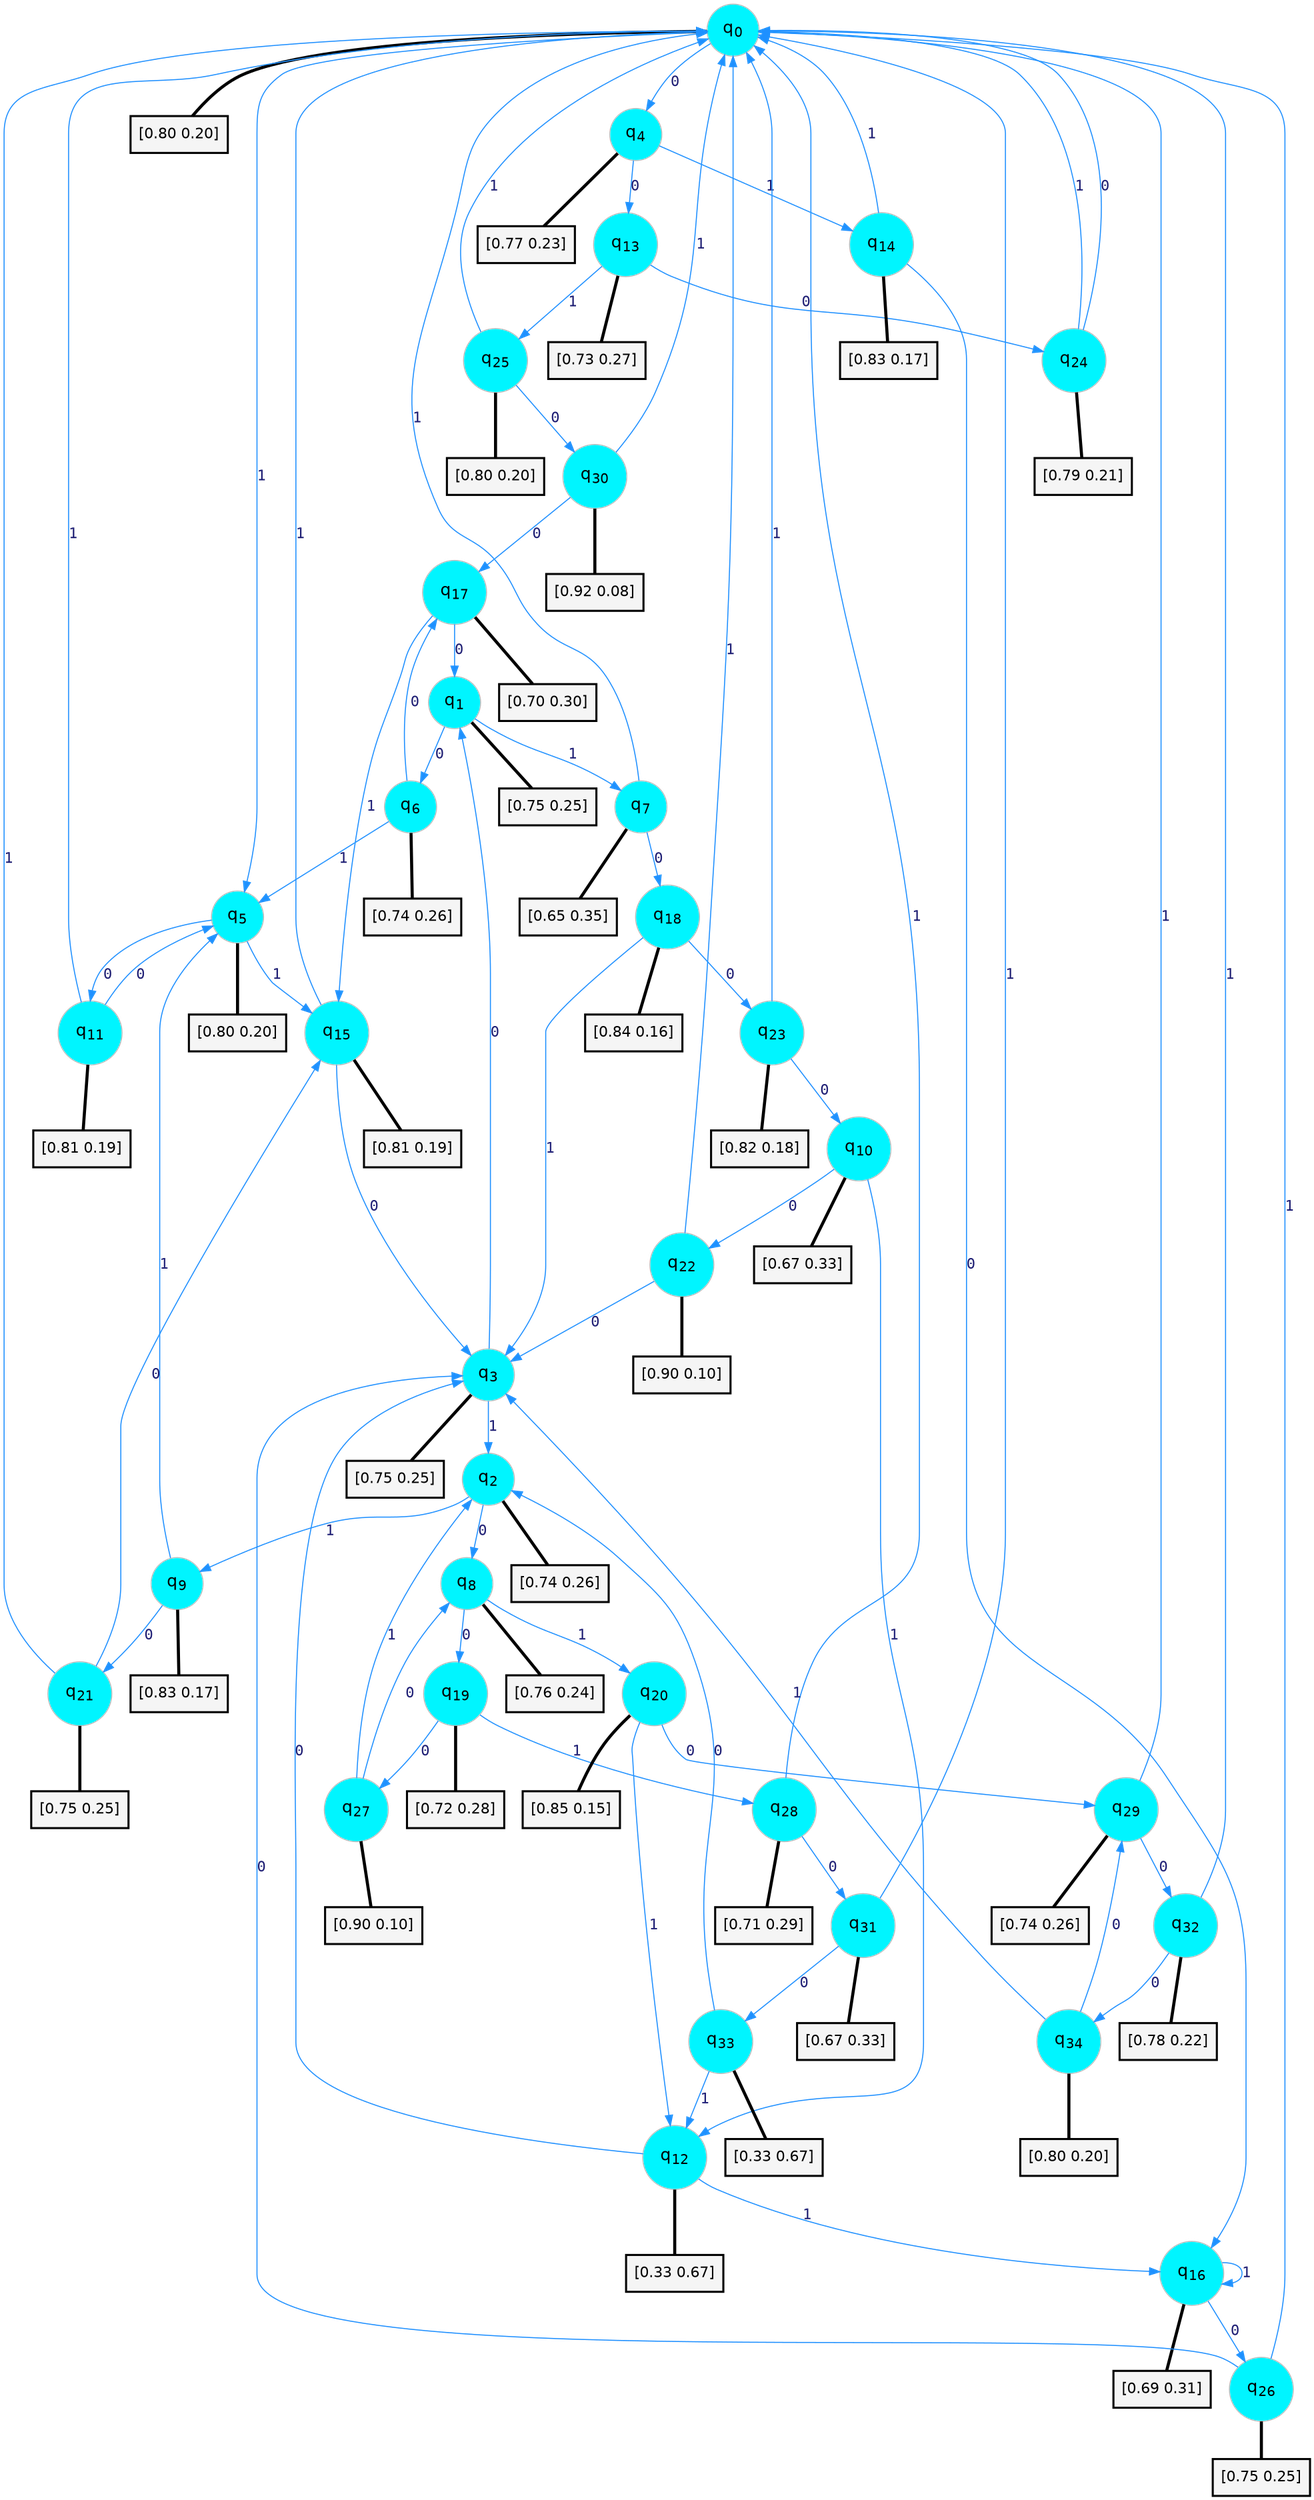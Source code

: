 digraph G {
graph [
bgcolor=transparent, dpi=300, rankdir=TD, size="40,25"];
node [
color=gray, fillcolor=turquoise1, fontcolor=black, fontname=Helvetica, fontsize=16, fontweight=bold, shape=circle, style=filled];
edge [
arrowsize=1, color=dodgerblue1, fontcolor=midnightblue, fontname=courier, fontweight=bold, penwidth=1, style=solid, weight=20];
0[label=<q<SUB>0</SUB>>];
1[label=<q<SUB>1</SUB>>];
2[label=<q<SUB>2</SUB>>];
3[label=<q<SUB>3</SUB>>];
4[label=<q<SUB>4</SUB>>];
5[label=<q<SUB>5</SUB>>];
6[label=<q<SUB>6</SUB>>];
7[label=<q<SUB>7</SUB>>];
8[label=<q<SUB>8</SUB>>];
9[label=<q<SUB>9</SUB>>];
10[label=<q<SUB>10</SUB>>];
11[label=<q<SUB>11</SUB>>];
12[label=<q<SUB>12</SUB>>];
13[label=<q<SUB>13</SUB>>];
14[label=<q<SUB>14</SUB>>];
15[label=<q<SUB>15</SUB>>];
16[label=<q<SUB>16</SUB>>];
17[label=<q<SUB>17</SUB>>];
18[label=<q<SUB>18</SUB>>];
19[label=<q<SUB>19</SUB>>];
20[label=<q<SUB>20</SUB>>];
21[label=<q<SUB>21</SUB>>];
22[label=<q<SUB>22</SUB>>];
23[label=<q<SUB>23</SUB>>];
24[label=<q<SUB>24</SUB>>];
25[label=<q<SUB>25</SUB>>];
26[label=<q<SUB>26</SUB>>];
27[label=<q<SUB>27</SUB>>];
28[label=<q<SUB>28</SUB>>];
29[label=<q<SUB>29</SUB>>];
30[label=<q<SUB>30</SUB>>];
31[label=<q<SUB>31</SUB>>];
32[label=<q<SUB>32</SUB>>];
33[label=<q<SUB>33</SUB>>];
34[label=<q<SUB>34</SUB>>];
35[label="[0.80 0.20]", shape=box,fontcolor=black, fontname=Helvetica, fontsize=14, penwidth=2, fillcolor=whitesmoke,color=black];
36[label="[0.75 0.25]", shape=box,fontcolor=black, fontname=Helvetica, fontsize=14, penwidth=2, fillcolor=whitesmoke,color=black];
37[label="[0.74 0.26]", shape=box,fontcolor=black, fontname=Helvetica, fontsize=14, penwidth=2, fillcolor=whitesmoke,color=black];
38[label="[0.75 0.25]", shape=box,fontcolor=black, fontname=Helvetica, fontsize=14, penwidth=2, fillcolor=whitesmoke,color=black];
39[label="[0.77 0.23]", shape=box,fontcolor=black, fontname=Helvetica, fontsize=14, penwidth=2, fillcolor=whitesmoke,color=black];
40[label="[0.80 0.20]", shape=box,fontcolor=black, fontname=Helvetica, fontsize=14, penwidth=2, fillcolor=whitesmoke,color=black];
41[label="[0.74 0.26]", shape=box,fontcolor=black, fontname=Helvetica, fontsize=14, penwidth=2, fillcolor=whitesmoke,color=black];
42[label="[0.65 0.35]", shape=box,fontcolor=black, fontname=Helvetica, fontsize=14, penwidth=2, fillcolor=whitesmoke,color=black];
43[label="[0.76 0.24]", shape=box,fontcolor=black, fontname=Helvetica, fontsize=14, penwidth=2, fillcolor=whitesmoke,color=black];
44[label="[0.83 0.17]", shape=box,fontcolor=black, fontname=Helvetica, fontsize=14, penwidth=2, fillcolor=whitesmoke,color=black];
45[label="[0.67 0.33]", shape=box,fontcolor=black, fontname=Helvetica, fontsize=14, penwidth=2, fillcolor=whitesmoke,color=black];
46[label="[0.81 0.19]", shape=box,fontcolor=black, fontname=Helvetica, fontsize=14, penwidth=2, fillcolor=whitesmoke,color=black];
47[label="[0.33 0.67]", shape=box,fontcolor=black, fontname=Helvetica, fontsize=14, penwidth=2, fillcolor=whitesmoke,color=black];
48[label="[0.73 0.27]", shape=box,fontcolor=black, fontname=Helvetica, fontsize=14, penwidth=2, fillcolor=whitesmoke,color=black];
49[label="[0.83 0.17]", shape=box,fontcolor=black, fontname=Helvetica, fontsize=14, penwidth=2, fillcolor=whitesmoke,color=black];
50[label="[0.81 0.19]", shape=box,fontcolor=black, fontname=Helvetica, fontsize=14, penwidth=2, fillcolor=whitesmoke,color=black];
51[label="[0.69 0.31]", shape=box,fontcolor=black, fontname=Helvetica, fontsize=14, penwidth=2, fillcolor=whitesmoke,color=black];
52[label="[0.70 0.30]", shape=box,fontcolor=black, fontname=Helvetica, fontsize=14, penwidth=2, fillcolor=whitesmoke,color=black];
53[label="[0.84 0.16]", shape=box,fontcolor=black, fontname=Helvetica, fontsize=14, penwidth=2, fillcolor=whitesmoke,color=black];
54[label="[0.72 0.28]", shape=box,fontcolor=black, fontname=Helvetica, fontsize=14, penwidth=2, fillcolor=whitesmoke,color=black];
55[label="[0.85 0.15]", shape=box,fontcolor=black, fontname=Helvetica, fontsize=14, penwidth=2, fillcolor=whitesmoke,color=black];
56[label="[0.75 0.25]", shape=box,fontcolor=black, fontname=Helvetica, fontsize=14, penwidth=2, fillcolor=whitesmoke,color=black];
57[label="[0.90 0.10]", shape=box,fontcolor=black, fontname=Helvetica, fontsize=14, penwidth=2, fillcolor=whitesmoke,color=black];
58[label="[0.82 0.18]", shape=box,fontcolor=black, fontname=Helvetica, fontsize=14, penwidth=2, fillcolor=whitesmoke,color=black];
59[label="[0.79 0.21]", shape=box,fontcolor=black, fontname=Helvetica, fontsize=14, penwidth=2, fillcolor=whitesmoke,color=black];
60[label="[0.80 0.20]", shape=box,fontcolor=black, fontname=Helvetica, fontsize=14, penwidth=2, fillcolor=whitesmoke,color=black];
61[label="[0.75 0.25]", shape=box,fontcolor=black, fontname=Helvetica, fontsize=14, penwidth=2, fillcolor=whitesmoke,color=black];
62[label="[0.90 0.10]", shape=box,fontcolor=black, fontname=Helvetica, fontsize=14, penwidth=2, fillcolor=whitesmoke,color=black];
63[label="[0.71 0.29]", shape=box,fontcolor=black, fontname=Helvetica, fontsize=14, penwidth=2, fillcolor=whitesmoke,color=black];
64[label="[0.74 0.26]", shape=box,fontcolor=black, fontname=Helvetica, fontsize=14, penwidth=2, fillcolor=whitesmoke,color=black];
65[label="[0.92 0.08]", shape=box,fontcolor=black, fontname=Helvetica, fontsize=14, penwidth=2, fillcolor=whitesmoke,color=black];
66[label="[0.67 0.33]", shape=box,fontcolor=black, fontname=Helvetica, fontsize=14, penwidth=2, fillcolor=whitesmoke,color=black];
67[label="[0.78 0.22]", shape=box,fontcolor=black, fontname=Helvetica, fontsize=14, penwidth=2, fillcolor=whitesmoke,color=black];
68[label="[0.33 0.67]", shape=box,fontcolor=black, fontname=Helvetica, fontsize=14, penwidth=2, fillcolor=whitesmoke,color=black];
69[label="[0.80 0.20]", shape=box,fontcolor=black, fontname=Helvetica, fontsize=14, penwidth=2, fillcolor=whitesmoke,color=black];
0->4 [label=0];
0->5 [label=1];
0->35 [arrowhead=none, penwidth=3,color=black];
1->6 [label=0];
1->7 [label=1];
1->36 [arrowhead=none, penwidth=3,color=black];
2->8 [label=0];
2->9 [label=1];
2->37 [arrowhead=none, penwidth=3,color=black];
3->1 [label=0];
3->2 [label=1];
3->38 [arrowhead=none, penwidth=3,color=black];
4->13 [label=0];
4->14 [label=1];
4->39 [arrowhead=none, penwidth=3,color=black];
5->11 [label=0];
5->15 [label=1];
5->40 [arrowhead=none, penwidth=3,color=black];
6->17 [label=0];
6->5 [label=1];
6->41 [arrowhead=none, penwidth=3,color=black];
7->18 [label=0];
7->0 [label=1];
7->42 [arrowhead=none, penwidth=3,color=black];
8->19 [label=0];
8->20 [label=1];
8->43 [arrowhead=none, penwidth=3,color=black];
9->21 [label=0];
9->5 [label=1];
9->44 [arrowhead=none, penwidth=3,color=black];
10->22 [label=0];
10->12 [label=1];
10->45 [arrowhead=none, penwidth=3,color=black];
11->5 [label=0];
11->0 [label=1];
11->46 [arrowhead=none, penwidth=3,color=black];
12->3 [label=0];
12->16 [label=1];
12->47 [arrowhead=none, penwidth=3,color=black];
13->24 [label=0];
13->25 [label=1];
13->48 [arrowhead=none, penwidth=3,color=black];
14->16 [label=0];
14->0 [label=1];
14->49 [arrowhead=none, penwidth=3,color=black];
15->3 [label=0];
15->0 [label=1];
15->50 [arrowhead=none, penwidth=3,color=black];
16->26 [label=0];
16->16 [label=1];
16->51 [arrowhead=none, penwidth=3,color=black];
17->1 [label=0];
17->15 [label=1];
17->52 [arrowhead=none, penwidth=3,color=black];
18->23 [label=0];
18->3 [label=1];
18->53 [arrowhead=none, penwidth=3,color=black];
19->27 [label=0];
19->28 [label=1];
19->54 [arrowhead=none, penwidth=3,color=black];
20->29 [label=0];
20->12 [label=1];
20->55 [arrowhead=none, penwidth=3,color=black];
21->15 [label=0];
21->0 [label=1];
21->56 [arrowhead=none, penwidth=3,color=black];
22->3 [label=0];
22->0 [label=1];
22->57 [arrowhead=none, penwidth=3,color=black];
23->10 [label=0];
23->0 [label=1];
23->58 [arrowhead=none, penwidth=3,color=black];
24->0 [label=0];
24->0 [label=1];
24->59 [arrowhead=none, penwidth=3,color=black];
25->30 [label=0];
25->0 [label=1];
25->60 [arrowhead=none, penwidth=3,color=black];
26->3 [label=0];
26->0 [label=1];
26->61 [arrowhead=none, penwidth=3,color=black];
27->8 [label=0];
27->2 [label=1];
27->62 [arrowhead=none, penwidth=3,color=black];
28->31 [label=0];
28->0 [label=1];
28->63 [arrowhead=none, penwidth=3,color=black];
29->32 [label=0];
29->0 [label=1];
29->64 [arrowhead=none, penwidth=3,color=black];
30->17 [label=0];
30->0 [label=1];
30->65 [arrowhead=none, penwidth=3,color=black];
31->33 [label=0];
31->0 [label=1];
31->66 [arrowhead=none, penwidth=3,color=black];
32->34 [label=0];
32->0 [label=1];
32->67 [arrowhead=none, penwidth=3,color=black];
33->2 [label=0];
33->12 [label=1];
33->68 [arrowhead=none, penwidth=3,color=black];
34->29 [label=0];
34->3 [label=1];
34->69 [arrowhead=none, penwidth=3,color=black];
}
